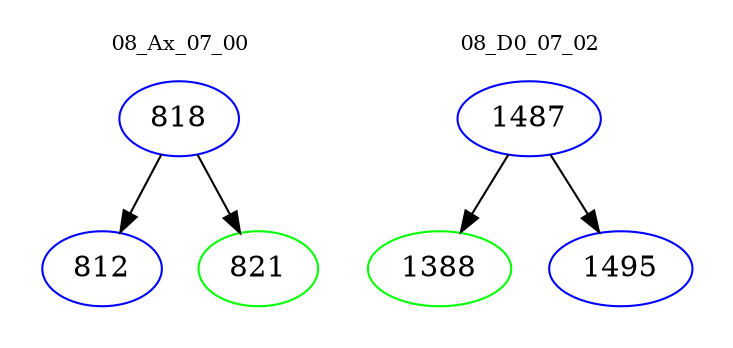 digraph{
subgraph cluster_0 {
color = white
label = "08_Ax_07_00";
fontsize=10;
T0_818 [label="818", color="blue"]
T0_818 -> T0_812 [color="black"]
T0_812 [label="812", color="blue"]
T0_818 -> T0_821 [color="black"]
T0_821 [label="821", color="green"]
}
subgraph cluster_1 {
color = white
label = "08_D0_07_02";
fontsize=10;
T1_1487 [label="1487", color="blue"]
T1_1487 -> T1_1388 [color="black"]
T1_1388 [label="1388", color="green"]
T1_1487 -> T1_1495 [color="black"]
T1_1495 [label="1495", color="blue"]
}
}
